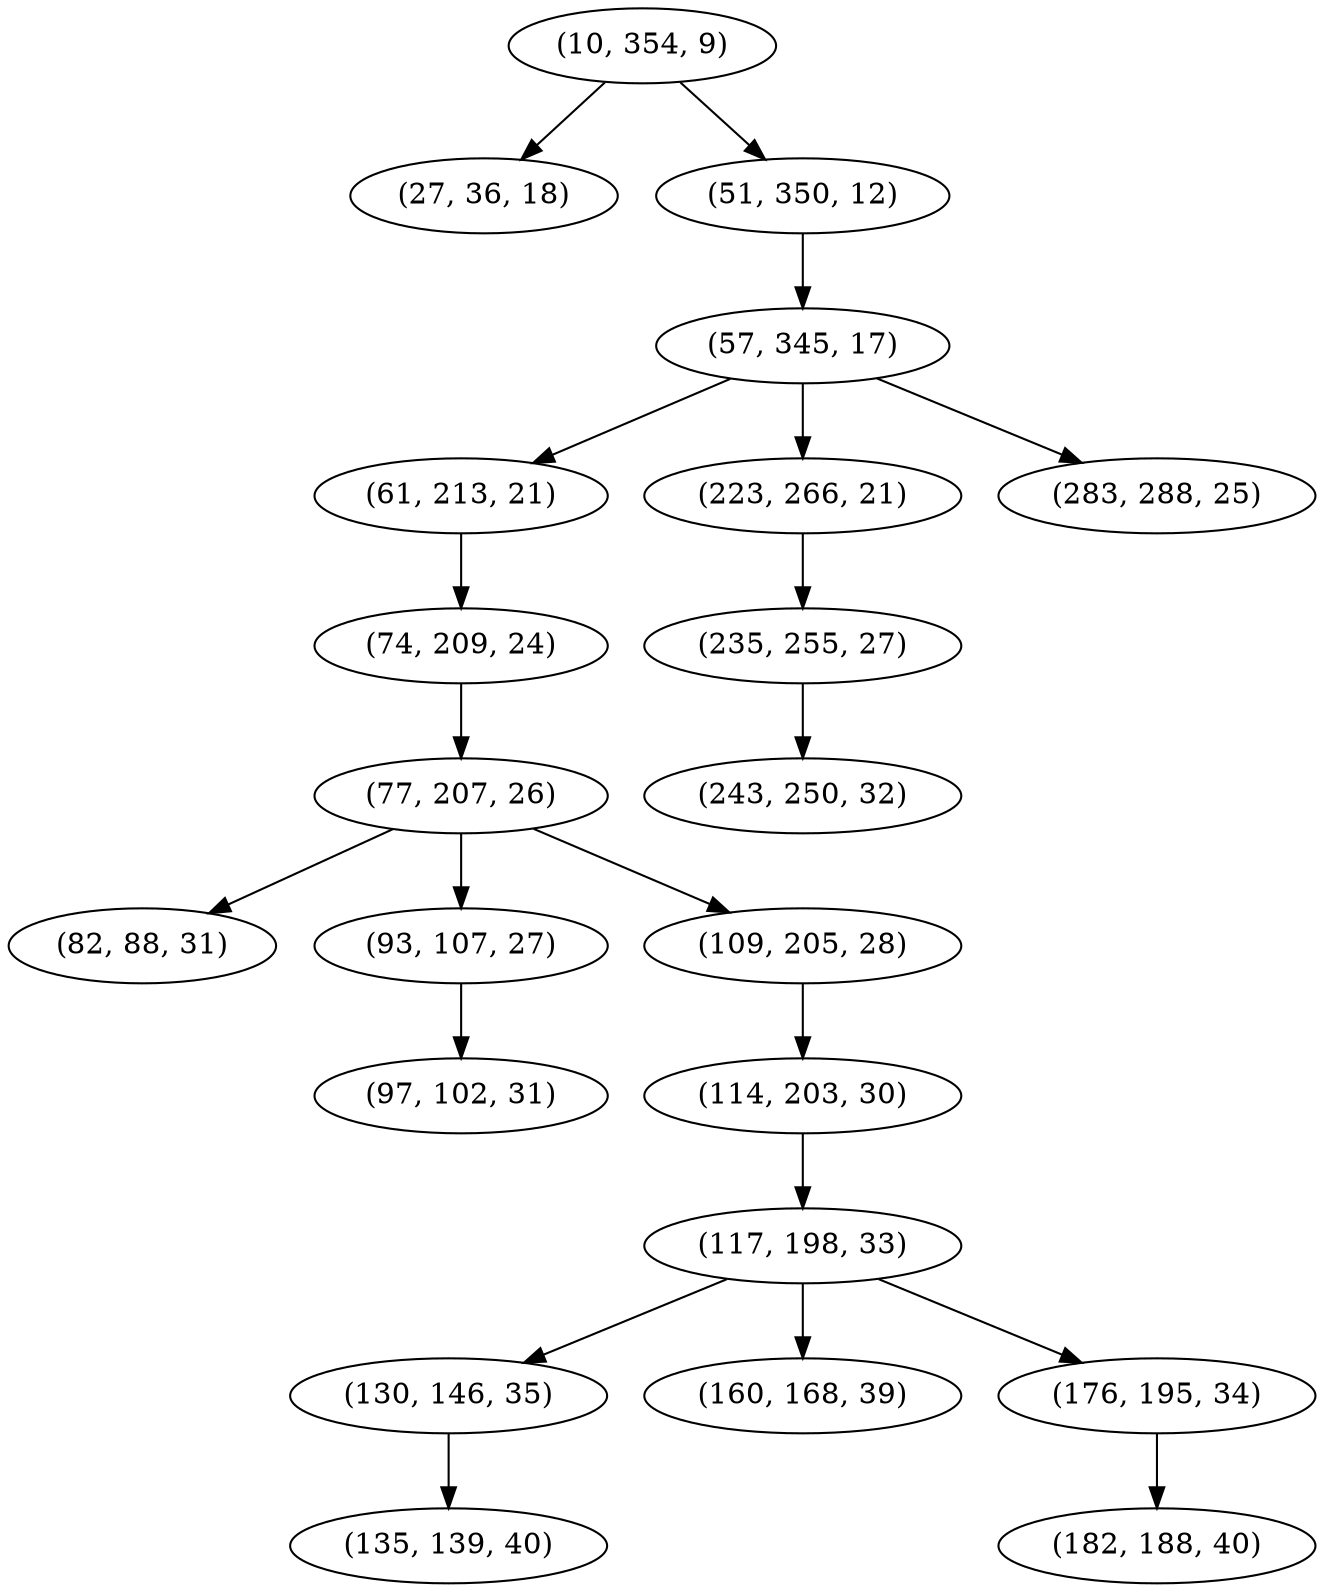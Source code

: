 digraph tree {
    "(10, 354, 9)";
    "(27, 36, 18)";
    "(51, 350, 12)";
    "(57, 345, 17)";
    "(61, 213, 21)";
    "(74, 209, 24)";
    "(77, 207, 26)";
    "(82, 88, 31)";
    "(93, 107, 27)";
    "(97, 102, 31)";
    "(109, 205, 28)";
    "(114, 203, 30)";
    "(117, 198, 33)";
    "(130, 146, 35)";
    "(135, 139, 40)";
    "(160, 168, 39)";
    "(176, 195, 34)";
    "(182, 188, 40)";
    "(223, 266, 21)";
    "(235, 255, 27)";
    "(243, 250, 32)";
    "(283, 288, 25)";
    "(10, 354, 9)" -> "(27, 36, 18)";
    "(10, 354, 9)" -> "(51, 350, 12)";
    "(51, 350, 12)" -> "(57, 345, 17)";
    "(57, 345, 17)" -> "(61, 213, 21)";
    "(57, 345, 17)" -> "(223, 266, 21)";
    "(57, 345, 17)" -> "(283, 288, 25)";
    "(61, 213, 21)" -> "(74, 209, 24)";
    "(74, 209, 24)" -> "(77, 207, 26)";
    "(77, 207, 26)" -> "(82, 88, 31)";
    "(77, 207, 26)" -> "(93, 107, 27)";
    "(77, 207, 26)" -> "(109, 205, 28)";
    "(93, 107, 27)" -> "(97, 102, 31)";
    "(109, 205, 28)" -> "(114, 203, 30)";
    "(114, 203, 30)" -> "(117, 198, 33)";
    "(117, 198, 33)" -> "(130, 146, 35)";
    "(117, 198, 33)" -> "(160, 168, 39)";
    "(117, 198, 33)" -> "(176, 195, 34)";
    "(130, 146, 35)" -> "(135, 139, 40)";
    "(176, 195, 34)" -> "(182, 188, 40)";
    "(223, 266, 21)" -> "(235, 255, 27)";
    "(235, 255, 27)" -> "(243, 250, 32)";
}
